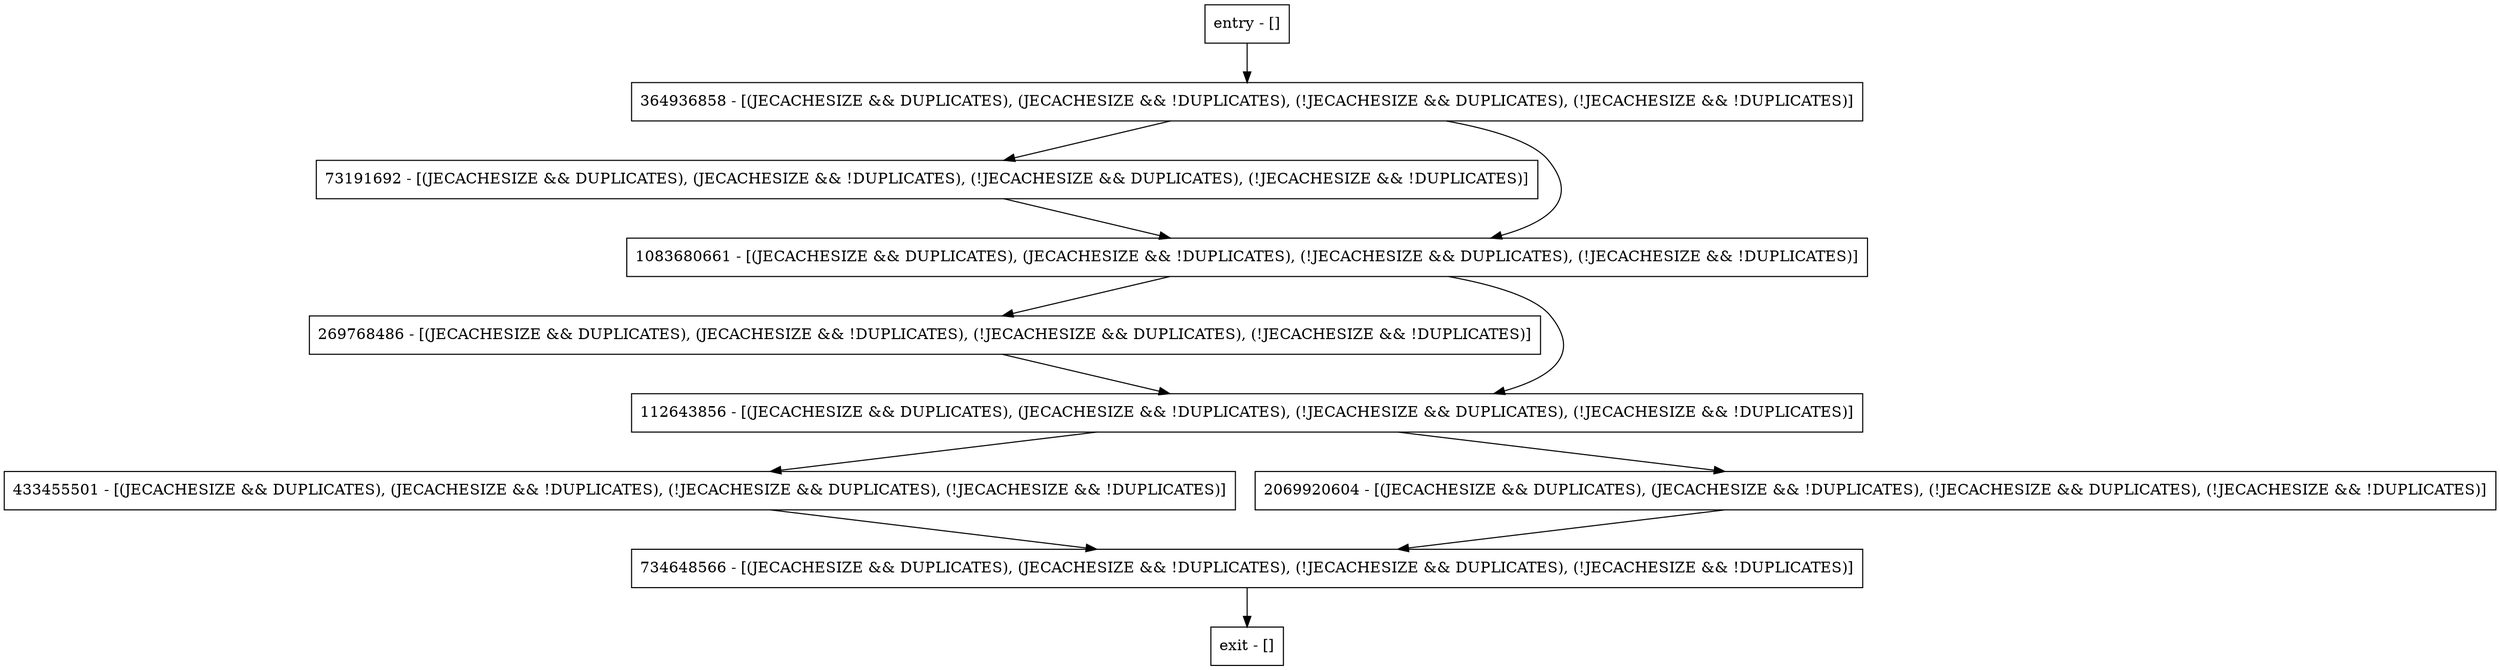 digraph resetKeyComparator {
node [shape=record];
269768486 [label="269768486 - [(JECACHESIZE && DUPLICATES), (JECACHESIZE && !DUPLICATES), (!JECACHESIZE && DUPLICATES), (!JECACHESIZE && !DUPLICATES)]"];
entry [label="entry - []"];
exit [label="exit - []"];
364936858 [label="364936858 - [(JECACHESIZE && DUPLICATES), (JECACHESIZE && !DUPLICATES), (!JECACHESIZE && DUPLICATES), (!JECACHESIZE && !DUPLICATES)]"];
112643856 [label="112643856 - [(JECACHESIZE && DUPLICATES), (JECACHESIZE && !DUPLICATES), (!JECACHESIZE && DUPLICATES), (!JECACHESIZE && !DUPLICATES)]"];
734648566 [label="734648566 - [(JECACHESIZE && DUPLICATES), (JECACHESIZE && !DUPLICATES), (!JECACHESIZE && DUPLICATES), (!JECACHESIZE && !DUPLICATES)]"];
73191692 [label="73191692 - [(JECACHESIZE && DUPLICATES), (JECACHESIZE && !DUPLICATES), (!JECACHESIZE && DUPLICATES), (!JECACHESIZE && !DUPLICATES)]"];
433455501 [label="433455501 - [(JECACHESIZE && DUPLICATES), (JECACHESIZE && !DUPLICATES), (!JECACHESIZE && DUPLICATES), (!JECACHESIZE && !DUPLICATES)]"];
1083680661 [label="1083680661 - [(JECACHESIZE && DUPLICATES), (JECACHESIZE && !DUPLICATES), (!JECACHESIZE && DUPLICATES), (!JECACHESIZE && !DUPLICATES)]"];
2069920604 [label="2069920604 - [(JECACHESIZE && DUPLICATES), (JECACHESIZE && !DUPLICATES), (!JECACHESIZE && DUPLICATES), (!JECACHESIZE && !DUPLICATES)]"];
entry;
exit;
269768486 -> 112643856;
entry -> 364936858;
364936858 -> 73191692;
364936858 -> 1083680661;
112643856 -> 433455501;
112643856 -> 2069920604;
734648566 -> exit;
73191692 -> 1083680661;
433455501 -> 734648566;
1083680661 -> 269768486;
1083680661 -> 112643856;
2069920604 -> 734648566;
}
